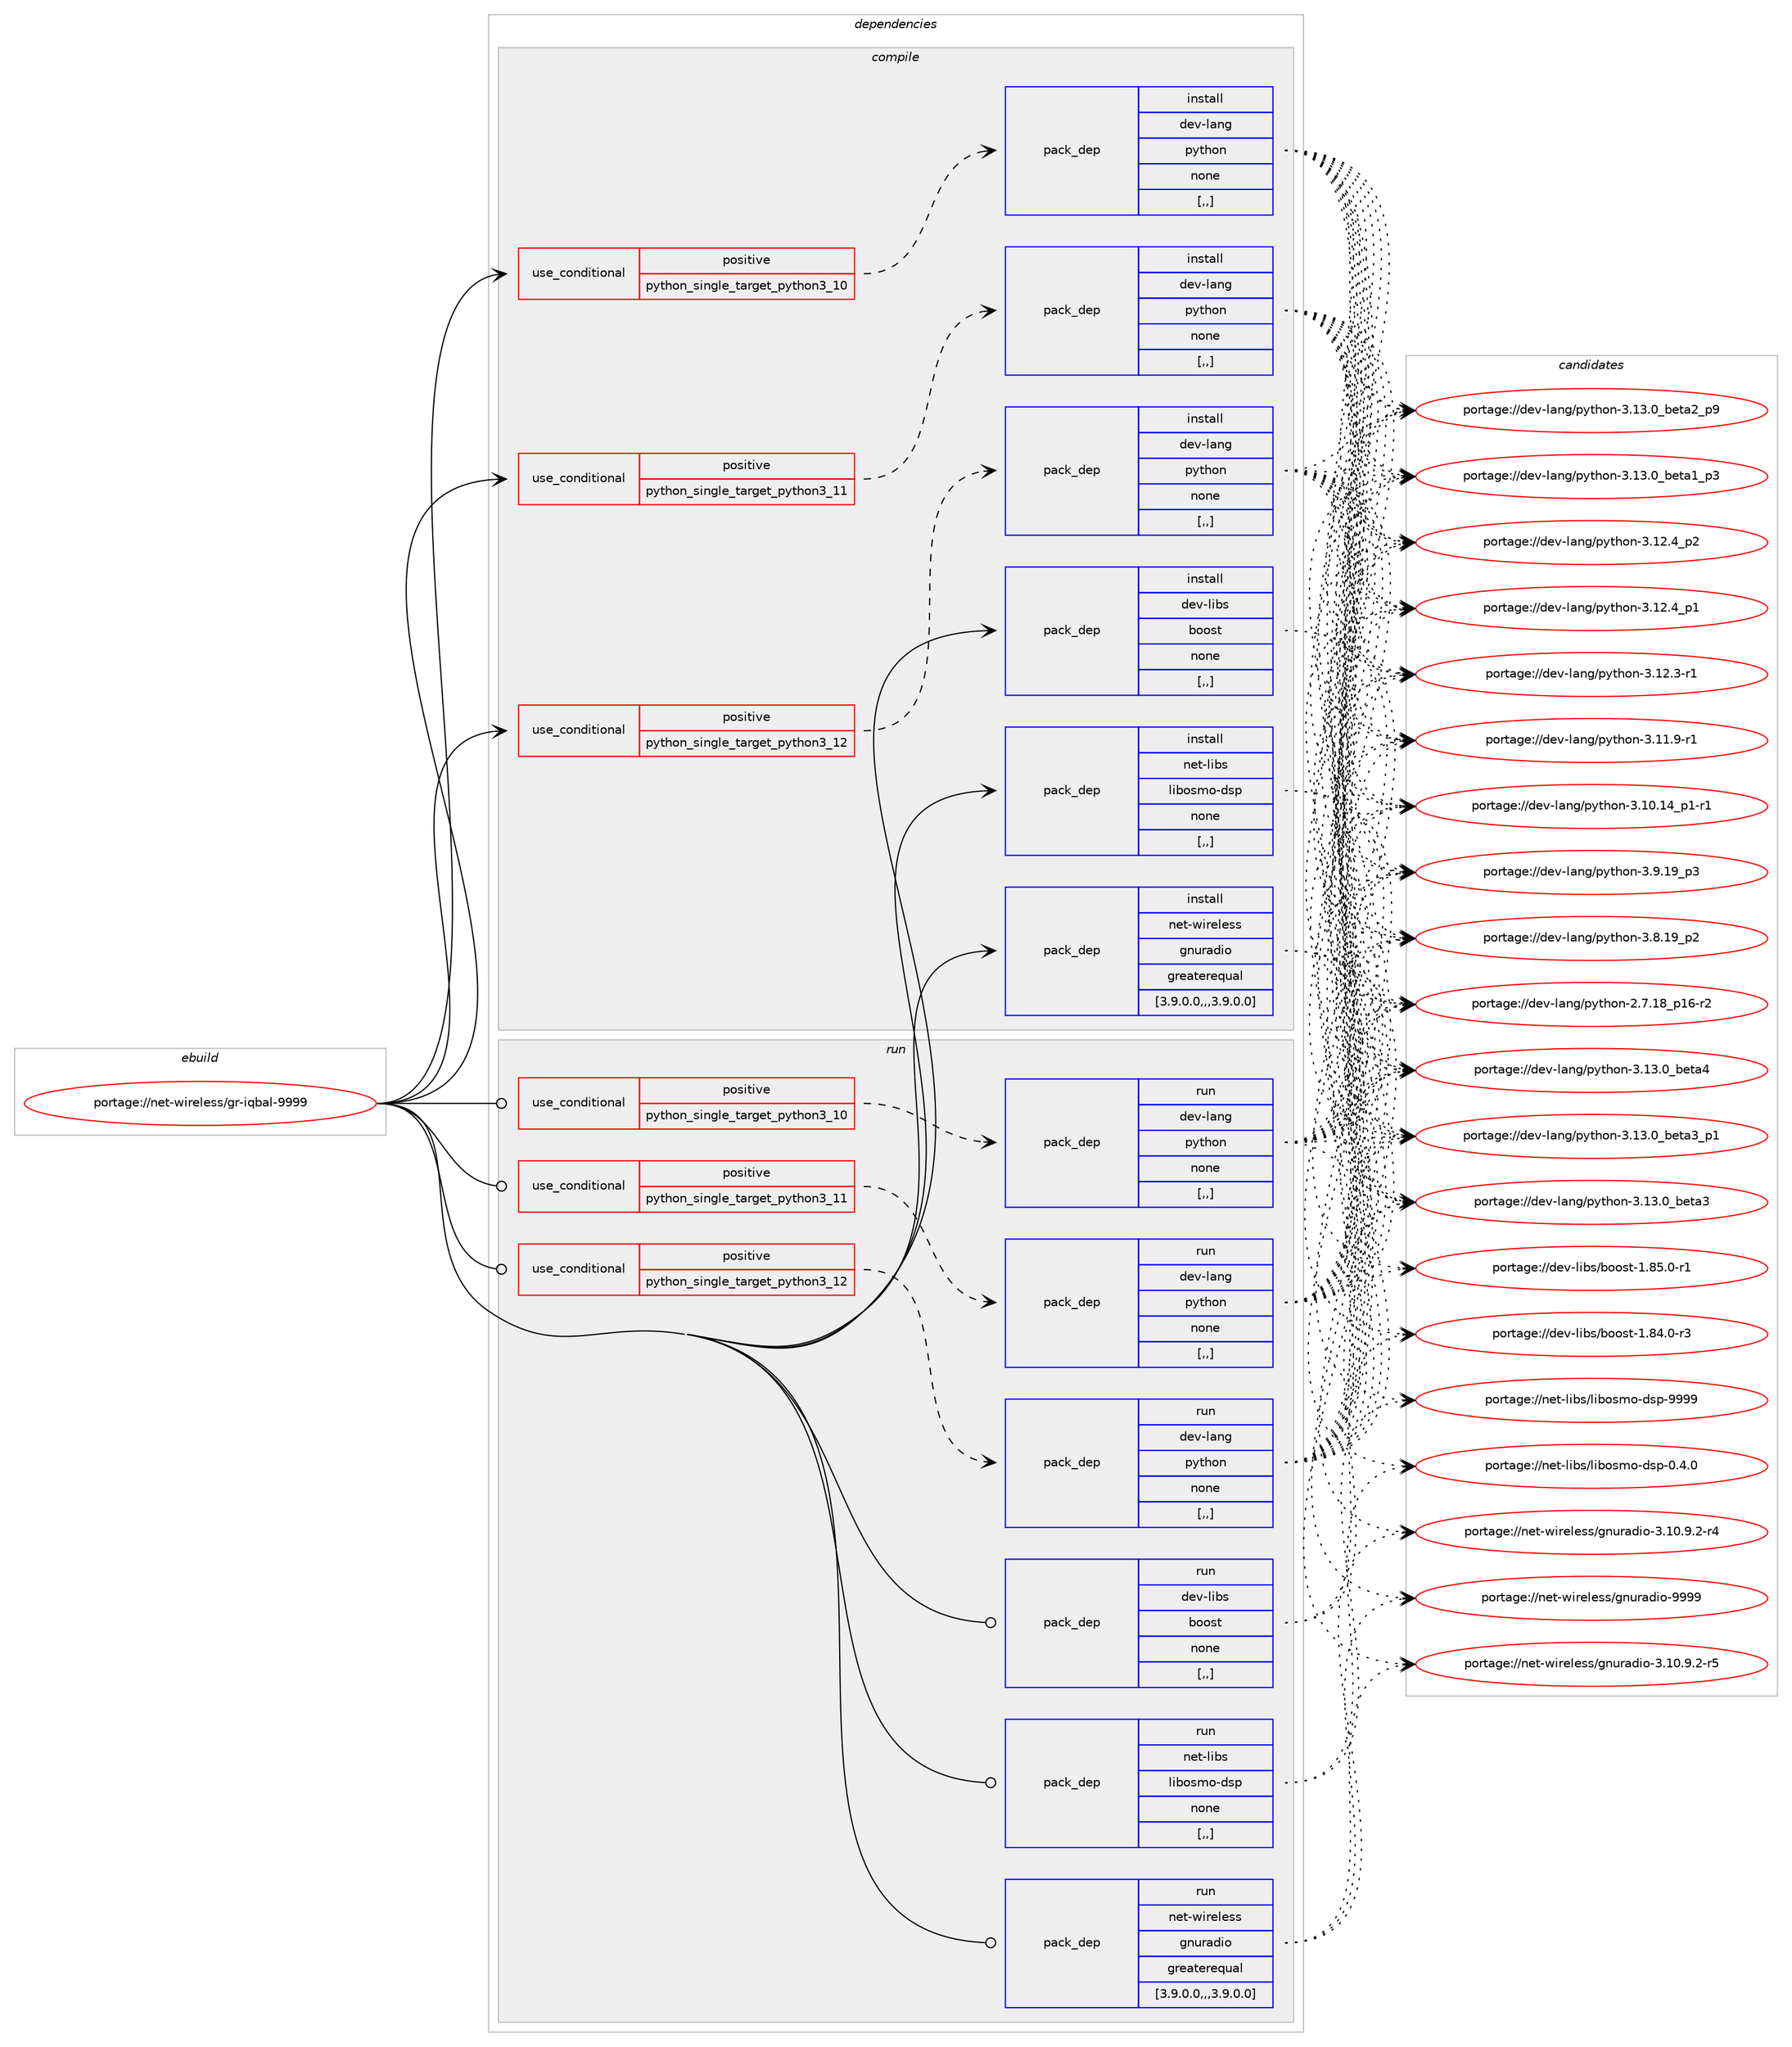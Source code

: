 digraph prolog {

# *************
# Graph options
# *************

newrank=true;
concentrate=true;
compound=true;
graph [rankdir=LR,fontname=Helvetica,fontsize=10,ranksep=1.5];#, ranksep=2.5, nodesep=0.2];
edge  [arrowhead=vee];
node  [fontname=Helvetica,fontsize=10];

# **********
# The ebuild
# **********

subgraph cluster_leftcol {
color=gray;
label=<<i>ebuild</i>>;
id [label="portage://net-wireless/gr-iqbal-9999", color=red, width=4, href="../net-wireless/gr-iqbal-9999.svg"];
}

# ****************
# The dependencies
# ****************

subgraph cluster_midcol {
color=gray;
label=<<i>dependencies</i>>;
subgraph cluster_compile {
fillcolor="#eeeeee";
style=filled;
label=<<i>compile</i>>;
subgraph cond102982 {
dependency388869 [label=<<TABLE BORDER="0" CELLBORDER="1" CELLSPACING="0" CELLPADDING="4"><TR><TD ROWSPAN="3" CELLPADDING="10">use_conditional</TD></TR><TR><TD>positive</TD></TR><TR><TD>python_single_target_python3_10</TD></TR></TABLE>>, shape=none, color=red];
subgraph pack283096 {
dependency388870 [label=<<TABLE BORDER="0" CELLBORDER="1" CELLSPACING="0" CELLPADDING="4" WIDTH="220"><TR><TD ROWSPAN="6" CELLPADDING="30">pack_dep</TD></TR><TR><TD WIDTH="110">install</TD></TR><TR><TD>dev-lang</TD></TR><TR><TD>python</TD></TR><TR><TD>none</TD></TR><TR><TD>[,,]</TD></TR></TABLE>>, shape=none, color=blue];
}
dependency388869:e -> dependency388870:w [weight=20,style="dashed",arrowhead="vee"];
}
id:e -> dependency388869:w [weight=20,style="solid",arrowhead="vee"];
subgraph cond102983 {
dependency388871 [label=<<TABLE BORDER="0" CELLBORDER="1" CELLSPACING="0" CELLPADDING="4"><TR><TD ROWSPAN="3" CELLPADDING="10">use_conditional</TD></TR><TR><TD>positive</TD></TR><TR><TD>python_single_target_python3_11</TD></TR></TABLE>>, shape=none, color=red];
subgraph pack283097 {
dependency388872 [label=<<TABLE BORDER="0" CELLBORDER="1" CELLSPACING="0" CELLPADDING="4" WIDTH="220"><TR><TD ROWSPAN="6" CELLPADDING="30">pack_dep</TD></TR><TR><TD WIDTH="110">install</TD></TR><TR><TD>dev-lang</TD></TR><TR><TD>python</TD></TR><TR><TD>none</TD></TR><TR><TD>[,,]</TD></TR></TABLE>>, shape=none, color=blue];
}
dependency388871:e -> dependency388872:w [weight=20,style="dashed",arrowhead="vee"];
}
id:e -> dependency388871:w [weight=20,style="solid",arrowhead="vee"];
subgraph cond102984 {
dependency388873 [label=<<TABLE BORDER="0" CELLBORDER="1" CELLSPACING="0" CELLPADDING="4"><TR><TD ROWSPAN="3" CELLPADDING="10">use_conditional</TD></TR><TR><TD>positive</TD></TR><TR><TD>python_single_target_python3_12</TD></TR></TABLE>>, shape=none, color=red];
subgraph pack283098 {
dependency388874 [label=<<TABLE BORDER="0" CELLBORDER="1" CELLSPACING="0" CELLPADDING="4" WIDTH="220"><TR><TD ROWSPAN="6" CELLPADDING="30">pack_dep</TD></TR><TR><TD WIDTH="110">install</TD></TR><TR><TD>dev-lang</TD></TR><TR><TD>python</TD></TR><TR><TD>none</TD></TR><TR><TD>[,,]</TD></TR></TABLE>>, shape=none, color=blue];
}
dependency388873:e -> dependency388874:w [weight=20,style="dashed",arrowhead="vee"];
}
id:e -> dependency388873:w [weight=20,style="solid",arrowhead="vee"];
subgraph pack283099 {
dependency388875 [label=<<TABLE BORDER="0" CELLBORDER="1" CELLSPACING="0" CELLPADDING="4" WIDTH="220"><TR><TD ROWSPAN="6" CELLPADDING="30">pack_dep</TD></TR><TR><TD WIDTH="110">install</TD></TR><TR><TD>dev-libs</TD></TR><TR><TD>boost</TD></TR><TR><TD>none</TD></TR><TR><TD>[,,]</TD></TR></TABLE>>, shape=none, color=blue];
}
id:e -> dependency388875:w [weight=20,style="solid",arrowhead="vee"];
subgraph pack283100 {
dependency388876 [label=<<TABLE BORDER="0" CELLBORDER="1" CELLSPACING="0" CELLPADDING="4" WIDTH="220"><TR><TD ROWSPAN="6" CELLPADDING="30">pack_dep</TD></TR><TR><TD WIDTH="110">install</TD></TR><TR><TD>net-libs</TD></TR><TR><TD>libosmo-dsp</TD></TR><TR><TD>none</TD></TR><TR><TD>[,,]</TD></TR></TABLE>>, shape=none, color=blue];
}
id:e -> dependency388876:w [weight=20,style="solid",arrowhead="vee"];
subgraph pack283101 {
dependency388877 [label=<<TABLE BORDER="0" CELLBORDER="1" CELLSPACING="0" CELLPADDING="4" WIDTH="220"><TR><TD ROWSPAN="6" CELLPADDING="30">pack_dep</TD></TR><TR><TD WIDTH="110">install</TD></TR><TR><TD>net-wireless</TD></TR><TR><TD>gnuradio</TD></TR><TR><TD>greaterequal</TD></TR><TR><TD>[3.9.0.0,,,3.9.0.0]</TD></TR></TABLE>>, shape=none, color=blue];
}
id:e -> dependency388877:w [weight=20,style="solid",arrowhead="vee"];
}
subgraph cluster_compileandrun {
fillcolor="#eeeeee";
style=filled;
label=<<i>compile and run</i>>;
}
subgraph cluster_run {
fillcolor="#eeeeee";
style=filled;
label=<<i>run</i>>;
subgraph cond102985 {
dependency388878 [label=<<TABLE BORDER="0" CELLBORDER="1" CELLSPACING="0" CELLPADDING="4"><TR><TD ROWSPAN="3" CELLPADDING="10">use_conditional</TD></TR><TR><TD>positive</TD></TR><TR><TD>python_single_target_python3_10</TD></TR></TABLE>>, shape=none, color=red];
subgraph pack283102 {
dependency388879 [label=<<TABLE BORDER="0" CELLBORDER="1" CELLSPACING="0" CELLPADDING="4" WIDTH="220"><TR><TD ROWSPAN="6" CELLPADDING="30">pack_dep</TD></TR><TR><TD WIDTH="110">run</TD></TR><TR><TD>dev-lang</TD></TR><TR><TD>python</TD></TR><TR><TD>none</TD></TR><TR><TD>[,,]</TD></TR></TABLE>>, shape=none, color=blue];
}
dependency388878:e -> dependency388879:w [weight=20,style="dashed",arrowhead="vee"];
}
id:e -> dependency388878:w [weight=20,style="solid",arrowhead="odot"];
subgraph cond102986 {
dependency388880 [label=<<TABLE BORDER="0" CELLBORDER="1" CELLSPACING="0" CELLPADDING="4"><TR><TD ROWSPAN="3" CELLPADDING="10">use_conditional</TD></TR><TR><TD>positive</TD></TR><TR><TD>python_single_target_python3_11</TD></TR></TABLE>>, shape=none, color=red];
subgraph pack283103 {
dependency388881 [label=<<TABLE BORDER="0" CELLBORDER="1" CELLSPACING="0" CELLPADDING="4" WIDTH="220"><TR><TD ROWSPAN="6" CELLPADDING="30">pack_dep</TD></TR><TR><TD WIDTH="110">run</TD></TR><TR><TD>dev-lang</TD></TR><TR><TD>python</TD></TR><TR><TD>none</TD></TR><TR><TD>[,,]</TD></TR></TABLE>>, shape=none, color=blue];
}
dependency388880:e -> dependency388881:w [weight=20,style="dashed",arrowhead="vee"];
}
id:e -> dependency388880:w [weight=20,style="solid",arrowhead="odot"];
subgraph cond102987 {
dependency388882 [label=<<TABLE BORDER="0" CELLBORDER="1" CELLSPACING="0" CELLPADDING="4"><TR><TD ROWSPAN="3" CELLPADDING="10">use_conditional</TD></TR><TR><TD>positive</TD></TR><TR><TD>python_single_target_python3_12</TD></TR></TABLE>>, shape=none, color=red];
subgraph pack283104 {
dependency388883 [label=<<TABLE BORDER="0" CELLBORDER="1" CELLSPACING="0" CELLPADDING="4" WIDTH="220"><TR><TD ROWSPAN="6" CELLPADDING="30">pack_dep</TD></TR><TR><TD WIDTH="110">run</TD></TR><TR><TD>dev-lang</TD></TR><TR><TD>python</TD></TR><TR><TD>none</TD></TR><TR><TD>[,,]</TD></TR></TABLE>>, shape=none, color=blue];
}
dependency388882:e -> dependency388883:w [weight=20,style="dashed",arrowhead="vee"];
}
id:e -> dependency388882:w [weight=20,style="solid",arrowhead="odot"];
subgraph pack283105 {
dependency388884 [label=<<TABLE BORDER="0" CELLBORDER="1" CELLSPACING="0" CELLPADDING="4" WIDTH="220"><TR><TD ROWSPAN="6" CELLPADDING="30">pack_dep</TD></TR><TR><TD WIDTH="110">run</TD></TR><TR><TD>dev-libs</TD></TR><TR><TD>boost</TD></TR><TR><TD>none</TD></TR><TR><TD>[,,]</TD></TR></TABLE>>, shape=none, color=blue];
}
id:e -> dependency388884:w [weight=20,style="solid",arrowhead="odot"];
subgraph pack283106 {
dependency388885 [label=<<TABLE BORDER="0" CELLBORDER="1" CELLSPACING="0" CELLPADDING="4" WIDTH="220"><TR><TD ROWSPAN="6" CELLPADDING="30">pack_dep</TD></TR><TR><TD WIDTH="110">run</TD></TR><TR><TD>net-libs</TD></TR><TR><TD>libosmo-dsp</TD></TR><TR><TD>none</TD></TR><TR><TD>[,,]</TD></TR></TABLE>>, shape=none, color=blue];
}
id:e -> dependency388885:w [weight=20,style="solid",arrowhead="odot"];
subgraph pack283107 {
dependency388886 [label=<<TABLE BORDER="0" CELLBORDER="1" CELLSPACING="0" CELLPADDING="4" WIDTH="220"><TR><TD ROWSPAN="6" CELLPADDING="30">pack_dep</TD></TR><TR><TD WIDTH="110">run</TD></TR><TR><TD>net-wireless</TD></TR><TR><TD>gnuradio</TD></TR><TR><TD>greaterequal</TD></TR><TR><TD>[3.9.0.0,,,3.9.0.0]</TD></TR></TABLE>>, shape=none, color=blue];
}
id:e -> dependency388886:w [weight=20,style="solid",arrowhead="odot"];
}
}

# **************
# The candidates
# **************

subgraph cluster_choices {
rank=same;
color=gray;
label=<<i>candidates</i>>;

subgraph choice283096 {
color=black;
nodesep=1;
choice1001011184510897110103471121211161041111104551464951464895981011169752 [label="portage://dev-lang/python-3.13.0_beta4", color=red, width=4,href="../dev-lang/python-3.13.0_beta4.svg"];
choice10010111845108971101034711212111610411111045514649514648959810111697519511249 [label="portage://dev-lang/python-3.13.0_beta3_p1", color=red, width=4,href="../dev-lang/python-3.13.0_beta3_p1.svg"];
choice1001011184510897110103471121211161041111104551464951464895981011169751 [label="portage://dev-lang/python-3.13.0_beta3", color=red, width=4,href="../dev-lang/python-3.13.0_beta3.svg"];
choice10010111845108971101034711212111610411111045514649514648959810111697509511257 [label="portage://dev-lang/python-3.13.0_beta2_p9", color=red, width=4,href="../dev-lang/python-3.13.0_beta2_p9.svg"];
choice10010111845108971101034711212111610411111045514649514648959810111697499511251 [label="portage://dev-lang/python-3.13.0_beta1_p3", color=red, width=4,href="../dev-lang/python-3.13.0_beta1_p3.svg"];
choice100101118451089711010347112121116104111110455146495046529511250 [label="portage://dev-lang/python-3.12.4_p2", color=red, width=4,href="../dev-lang/python-3.12.4_p2.svg"];
choice100101118451089711010347112121116104111110455146495046529511249 [label="portage://dev-lang/python-3.12.4_p1", color=red, width=4,href="../dev-lang/python-3.12.4_p1.svg"];
choice100101118451089711010347112121116104111110455146495046514511449 [label="portage://dev-lang/python-3.12.3-r1", color=red, width=4,href="../dev-lang/python-3.12.3-r1.svg"];
choice100101118451089711010347112121116104111110455146494946574511449 [label="portage://dev-lang/python-3.11.9-r1", color=red, width=4,href="../dev-lang/python-3.11.9-r1.svg"];
choice100101118451089711010347112121116104111110455146494846495295112494511449 [label="portage://dev-lang/python-3.10.14_p1-r1", color=red, width=4,href="../dev-lang/python-3.10.14_p1-r1.svg"];
choice100101118451089711010347112121116104111110455146574649579511251 [label="portage://dev-lang/python-3.9.19_p3", color=red, width=4,href="../dev-lang/python-3.9.19_p3.svg"];
choice100101118451089711010347112121116104111110455146564649579511250 [label="portage://dev-lang/python-3.8.19_p2", color=red, width=4,href="../dev-lang/python-3.8.19_p2.svg"];
choice100101118451089711010347112121116104111110455046554649569511249544511450 [label="portage://dev-lang/python-2.7.18_p16-r2", color=red, width=4,href="../dev-lang/python-2.7.18_p16-r2.svg"];
dependency388870:e -> choice1001011184510897110103471121211161041111104551464951464895981011169752:w [style=dotted,weight="100"];
dependency388870:e -> choice10010111845108971101034711212111610411111045514649514648959810111697519511249:w [style=dotted,weight="100"];
dependency388870:e -> choice1001011184510897110103471121211161041111104551464951464895981011169751:w [style=dotted,weight="100"];
dependency388870:e -> choice10010111845108971101034711212111610411111045514649514648959810111697509511257:w [style=dotted,weight="100"];
dependency388870:e -> choice10010111845108971101034711212111610411111045514649514648959810111697499511251:w [style=dotted,weight="100"];
dependency388870:e -> choice100101118451089711010347112121116104111110455146495046529511250:w [style=dotted,weight="100"];
dependency388870:e -> choice100101118451089711010347112121116104111110455146495046529511249:w [style=dotted,weight="100"];
dependency388870:e -> choice100101118451089711010347112121116104111110455146495046514511449:w [style=dotted,weight="100"];
dependency388870:e -> choice100101118451089711010347112121116104111110455146494946574511449:w [style=dotted,weight="100"];
dependency388870:e -> choice100101118451089711010347112121116104111110455146494846495295112494511449:w [style=dotted,weight="100"];
dependency388870:e -> choice100101118451089711010347112121116104111110455146574649579511251:w [style=dotted,weight="100"];
dependency388870:e -> choice100101118451089711010347112121116104111110455146564649579511250:w [style=dotted,weight="100"];
dependency388870:e -> choice100101118451089711010347112121116104111110455046554649569511249544511450:w [style=dotted,weight="100"];
}
subgraph choice283097 {
color=black;
nodesep=1;
choice1001011184510897110103471121211161041111104551464951464895981011169752 [label="portage://dev-lang/python-3.13.0_beta4", color=red, width=4,href="../dev-lang/python-3.13.0_beta4.svg"];
choice10010111845108971101034711212111610411111045514649514648959810111697519511249 [label="portage://dev-lang/python-3.13.0_beta3_p1", color=red, width=4,href="../dev-lang/python-3.13.0_beta3_p1.svg"];
choice1001011184510897110103471121211161041111104551464951464895981011169751 [label="portage://dev-lang/python-3.13.0_beta3", color=red, width=4,href="../dev-lang/python-3.13.0_beta3.svg"];
choice10010111845108971101034711212111610411111045514649514648959810111697509511257 [label="portage://dev-lang/python-3.13.0_beta2_p9", color=red, width=4,href="../dev-lang/python-3.13.0_beta2_p9.svg"];
choice10010111845108971101034711212111610411111045514649514648959810111697499511251 [label="portage://dev-lang/python-3.13.0_beta1_p3", color=red, width=4,href="../dev-lang/python-3.13.0_beta1_p3.svg"];
choice100101118451089711010347112121116104111110455146495046529511250 [label="portage://dev-lang/python-3.12.4_p2", color=red, width=4,href="../dev-lang/python-3.12.4_p2.svg"];
choice100101118451089711010347112121116104111110455146495046529511249 [label="portage://dev-lang/python-3.12.4_p1", color=red, width=4,href="../dev-lang/python-3.12.4_p1.svg"];
choice100101118451089711010347112121116104111110455146495046514511449 [label="portage://dev-lang/python-3.12.3-r1", color=red, width=4,href="../dev-lang/python-3.12.3-r1.svg"];
choice100101118451089711010347112121116104111110455146494946574511449 [label="portage://dev-lang/python-3.11.9-r1", color=red, width=4,href="../dev-lang/python-3.11.9-r1.svg"];
choice100101118451089711010347112121116104111110455146494846495295112494511449 [label="portage://dev-lang/python-3.10.14_p1-r1", color=red, width=4,href="../dev-lang/python-3.10.14_p1-r1.svg"];
choice100101118451089711010347112121116104111110455146574649579511251 [label="portage://dev-lang/python-3.9.19_p3", color=red, width=4,href="../dev-lang/python-3.9.19_p3.svg"];
choice100101118451089711010347112121116104111110455146564649579511250 [label="portage://dev-lang/python-3.8.19_p2", color=red, width=4,href="../dev-lang/python-3.8.19_p2.svg"];
choice100101118451089711010347112121116104111110455046554649569511249544511450 [label="portage://dev-lang/python-2.7.18_p16-r2", color=red, width=4,href="../dev-lang/python-2.7.18_p16-r2.svg"];
dependency388872:e -> choice1001011184510897110103471121211161041111104551464951464895981011169752:w [style=dotted,weight="100"];
dependency388872:e -> choice10010111845108971101034711212111610411111045514649514648959810111697519511249:w [style=dotted,weight="100"];
dependency388872:e -> choice1001011184510897110103471121211161041111104551464951464895981011169751:w [style=dotted,weight="100"];
dependency388872:e -> choice10010111845108971101034711212111610411111045514649514648959810111697509511257:w [style=dotted,weight="100"];
dependency388872:e -> choice10010111845108971101034711212111610411111045514649514648959810111697499511251:w [style=dotted,weight="100"];
dependency388872:e -> choice100101118451089711010347112121116104111110455146495046529511250:w [style=dotted,weight="100"];
dependency388872:e -> choice100101118451089711010347112121116104111110455146495046529511249:w [style=dotted,weight="100"];
dependency388872:e -> choice100101118451089711010347112121116104111110455146495046514511449:w [style=dotted,weight="100"];
dependency388872:e -> choice100101118451089711010347112121116104111110455146494946574511449:w [style=dotted,weight="100"];
dependency388872:e -> choice100101118451089711010347112121116104111110455146494846495295112494511449:w [style=dotted,weight="100"];
dependency388872:e -> choice100101118451089711010347112121116104111110455146574649579511251:w [style=dotted,weight="100"];
dependency388872:e -> choice100101118451089711010347112121116104111110455146564649579511250:w [style=dotted,weight="100"];
dependency388872:e -> choice100101118451089711010347112121116104111110455046554649569511249544511450:w [style=dotted,weight="100"];
}
subgraph choice283098 {
color=black;
nodesep=1;
choice1001011184510897110103471121211161041111104551464951464895981011169752 [label="portage://dev-lang/python-3.13.0_beta4", color=red, width=4,href="../dev-lang/python-3.13.0_beta4.svg"];
choice10010111845108971101034711212111610411111045514649514648959810111697519511249 [label="portage://dev-lang/python-3.13.0_beta3_p1", color=red, width=4,href="../dev-lang/python-3.13.0_beta3_p1.svg"];
choice1001011184510897110103471121211161041111104551464951464895981011169751 [label="portage://dev-lang/python-3.13.0_beta3", color=red, width=4,href="../dev-lang/python-3.13.0_beta3.svg"];
choice10010111845108971101034711212111610411111045514649514648959810111697509511257 [label="portage://dev-lang/python-3.13.0_beta2_p9", color=red, width=4,href="../dev-lang/python-3.13.0_beta2_p9.svg"];
choice10010111845108971101034711212111610411111045514649514648959810111697499511251 [label="portage://dev-lang/python-3.13.0_beta1_p3", color=red, width=4,href="../dev-lang/python-3.13.0_beta1_p3.svg"];
choice100101118451089711010347112121116104111110455146495046529511250 [label="portage://dev-lang/python-3.12.4_p2", color=red, width=4,href="../dev-lang/python-3.12.4_p2.svg"];
choice100101118451089711010347112121116104111110455146495046529511249 [label="portage://dev-lang/python-3.12.4_p1", color=red, width=4,href="../dev-lang/python-3.12.4_p1.svg"];
choice100101118451089711010347112121116104111110455146495046514511449 [label="portage://dev-lang/python-3.12.3-r1", color=red, width=4,href="../dev-lang/python-3.12.3-r1.svg"];
choice100101118451089711010347112121116104111110455146494946574511449 [label="portage://dev-lang/python-3.11.9-r1", color=red, width=4,href="../dev-lang/python-3.11.9-r1.svg"];
choice100101118451089711010347112121116104111110455146494846495295112494511449 [label="portage://dev-lang/python-3.10.14_p1-r1", color=red, width=4,href="../dev-lang/python-3.10.14_p1-r1.svg"];
choice100101118451089711010347112121116104111110455146574649579511251 [label="portage://dev-lang/python-3.9.19_p3", color=red, width=4,href="../dev-lang/python-3.9.19_p3.svg"];
choice100101118451089711010347112121116104111110455146564649579511250 [label="portage://dev-lang/python-3.8.19_p2", color=red, width=4,href="../dev-lang/python-3.8.19_p2.svg"];
choice100101118451089711010347112121116104111110455046554649569511249544511450 [label="portage://dev-lang/python-2.7.18_p16-r2", color=red, width=4,href="../dev-lang/python-2.7.18_p16-r2.svg"];
dependency388874:e -> choice1001011184510897110103471121211161041111104551464951464895981011169752:w [style=dotted,weight="100"];
dependency388874:e -> choice10010111845108971101034711212111610411111045514649514648959810111697519511249:w [style=dotted,weight="100"];
dependency388874:e -> choice1001011184510897110103471121211161041111104551464951464895981011169751:w [style=dotted,weight="100"];
dependency388874:e -> choice10010111845108971101034711212111610411111045514649514648959810111697509511257:w [style=dotted,weight="100"];
dependency388874:e -> choice10010111845108971101034711212111610411111045514649514648959810111697499511251:w [style=dotted,weight="100"];
dependency388874:e -> choice100101118451089711010347112121116104111110455146495046529511250:w [style=dotted,weight="100"];
dependency388874:e -> choice100101118451089711010347112121116104111110455146495046529511249:w [style=dotted,weight="100"];
dependency388874:e -> choice100101118451089711010347112121116104111110455146495046514511449:w [style=dotted,weight="100"];
dependency388874:e -> choice100101118451089711010347112121116104111110455146494946574511449:w [style=dotted,weight="100"];
dependency388874:e -> choice100101118451089711010347112121116104111110455146494846495295112494511449:w [style=dotted,weight="100"];
dependency388874:e -> choice100101118451089711010347112121116104111110455146574649579511251:w [style=dotted,weight="100"];
dependency388874:e -> choice100101118451089711010347112121116104111110455146564649579511250:w [style=dotted,weight="100"];
dependency388874:e -> choice100101118451089711010347112121116104111110455046554649569511249544511450:w [style=dotted,weight="100"];
}
subgraph choice283099 {
color=black;
nodesep=1;
choice10010111845108105981154798111111115116454946565346484511449 [label="portage://dev-libs/boost-1.85.0-r1", color=red, width=4,href="../dev-libs/boost-1.85.0-r1.svg"];
choice10010111845108105981154798111111115116454946565246484511451 [label="portage://dev-libs/boost-1.84.0-r3", color=red, width=4,href="../dev-libs/boost-1.84.0-r3.svg"];
dependency388875:e -> choice10010111845108105981154798111111115116454946565346484511449:w [style=dotted,weight="100"];
dependency388875:e -> choice10010111845108105981154798111111115116454946565246484511451:w [style=dotted,weight="100"];
}
subgraph choice283100 {
color=black;
nodesep=1;
choice11010111645108105981154710810598111115109111451001151124557575757 [label="portage://net-libs/libosmo-dsp-9999", color=red, width=4,href="../net-libs/libosmo-dsp-9999.svg"];
choice1101011164510810598115471081059811111510911145100115112454846524648 [label="portage://net-libs/libosmo-dsp-0.4.0", color=red, width=4,href="../net-libs/libosmo-dsp-0.4.0.svg"];
dependency388876:e -> choice11010111645108105981154710810598111115109111451001151124557575757:w [style=dotted,weight="100"];
dependency388876:e -> choice1101011164510810598115471081059811111510911145100115112454846524648:w [style=dotted,weight="100"];
}
subgraph choice283101 {
color=black;
nodesep=1;
choice1101011164511910511410110810111511547103110117114971001051114557575757 [label="portage://net-wireless/gnuradio-9999", color=red, width=4,href="../net-wireless/gnuradio-9999.svg"];
choice1101011164511910511410110810111511547103110117114971001051114551464948465746504511453 [label="portage://net-wireless/gnuradio-3.10.9.2-r5", color=red, width=4,href="../net-wireless/gnuradio-3.10.9.2-r5.svg"];
choice1101011164511910511410110810111511547103110117114971001051114551464948465746504511452 [label="portage://net-wireless/gnuradio-3.10.9.2-r4", color=red, width=4,href="../net-wireless/gnuradio-3.10.9.2-r4.svg"];
dependency388877:e -> choice1101011164511910511410110810111511547103110117114971001051114557575757:w [style=dotted,weight="100"];
dependency388877:e -> choice1101011164511910511410110810111511547103110117114971001051114551464948465746504511453:w [style=dotted,weight="100"];
dependency388877:e -> choice1101011164511910511410110810111511547103110117114971001051114551464948465746504511452:w [style=dotted,weight="100"];
}
subgraph choice283102 {
color=black;
nodesep=1;
choice1001011184510897110103471121211161041111104551464951464895981011169752 [label="portage://dev-lang/python-3.13.0_beta4", color=red, width=4,href="../dev-lang/python-3.13.0_beta4.svg"];
choice10010111845108971101034711212111610411111045514649514648959810111697519511249 [label="portage://dev-lang/python-3.13.0_beta3_p1", color=red, width=4,href="../dev-lang/python-3.13.0_beta3_p1.svg"];
choice1001011184510897110103471121211161041111104551464951464895981011169751 [label="portage://dev-lang/python-3.13.0_beta3", color=red, width=4,href="../dev-lang/python-3.13.0_beta3.svg"];
choice10010111845108971101034711212111610411111045514649514648959810111697509511257 [label="portage://dev-lang/python-3.13.0_beta2_p9", color=red, width=4,href="../dev-lang/python-3.13.0_beta2_p9.svg"];
choice10010111845108971101034711212111610411111045514649514648959810111697499511251 [label="portage://dev-lang/python-3.13.0_beta1_p3", color=red, width=4,href="../dev-lang/python-3.13.0_beta1_p3.svg"];
choice100101118451089711010347112121116104111110455146495046529511250 [label="portage://dev-lang/python-3.12.4_p2", color=red, width=4,href="../dev-lang/python-3.12.4_p2.svg"];
choice100101118451089711010347112121116104111110455146495046529511249 [label="portage://dev-lang/python-3.12.4_p1", color=red, width=4,href="../dev-lang/python-3.12.4_p1.svg"];
choice100101118451089711010347112121116104111110455146495046514511449 [label="portage://dev-lang/python-3.12.3-r1", color=red, width=4,href="../dev-lang/python-3.12.3-r1.svg"];
choice100101118451089711010347112121116104111110455146494946574511449 [label="portage://dev-lang/python-3.11.9-r1", color=red, width=4,href="../dev-lang/python-3.11.9-r1.svg"];
choice100101118451089711010347112121116104111110455146494846495295112494511449 [label="portage://dev-lang/python-3.10.14_p1-r1", color=red, width=4,href="../dev-lang/python-3.10.14_p1-r1.svg"];
choice100101118451089711010347112121116104111110455146574649579511251 [label="portage://dev-lang/python-3.9.19_p3", color=red, width=4,href="../dev-lang/python-3.9.19_p3.svg"];
choice100101118451089711010347112121116104111110455146564649579511250 [label="portage://dev-lang/python-3.8.19_p2", color=red, width=4,href="../dev-lang/python-3.8.19_p2.svg"];
choice100101118451089711010347112121116104111110455046554649569511249544511450 [label="portage://dev-lang/python-2.7.18_p16-r2", color=red, width=4,href="../dev-lang/python-2.7.18_p16-r2.svg"];
dependency388879:e -> choice1001011184510897110103471121211161041111104551464951464895981011169752:w [style=dotted,weight="100"];
dependency388879:e -> choice10010111845108971101034711212111610411111045514649514648959810111697519511249:w [style=dotted,weight="100"];
dependency388879:e -> choice1001011184510897110103471121211161041111104551464951464895981011169751:w [style=dotted,weight="100"];
dependency388879:e -> choice10010111845108971101034711212111610411111045514649514648959810111697509511257:w [style=dotted,weight="100"];
dependency388879:e -> choice10010111845108971101034711212111610411111045514649514648959810111697499511251:w [style=dotted,weight="100"];
dependency388879:e -> choice100101118451089711010347112121116104111110455146495046529511250:w [style=dotted,weight="100"];
dependency388879:e -> choice100101118451089711010347112121116104111110455146495046529511249:w [style=dotted,weight="100"];
dependency388879:e -> choice100101118451089711010347112121116104111110455146495046514511449:w [style=dotted,weight="100"];
dependency388879:e -> choice100101118451089711010347112121116104111110455146494946574511449:w [style=dotted,weight="100"];
dependency388879:e -> choice100101118451089711010347112121116104111110455146494846495295112494511449:w [style=dotted,weight="100"];
dependency388879:e -> choice100101118451089711010347112121116104111110455146574649579511251:w [style=dotted,weight="100"];
dependency388879:e -> choice100101118451089711010347112121116104111110455146564649579511250:w [style=dotted,weight="100"];
dependency388879:e -> choice100101118451089711010347112121116104111110455046554649569511249544511450:w [style=dotted,weight="100"];
}
subgraph choice283103 {
color=black;
nodesep=1;
choice1001011184510897110103471121211161041111104551464951464895981011169752 [label="portage://dev-lang/python-3.13.0_beta4", color=red, width=4,href="../dev-lang/python-3.13.0_beta4.svg"];
choice10010111845108971101034711212111610411111045514649514648959810111697519511249 [label="portage://dev-lang/python-3.13.0_beta3_p1", color=red, width=4,href="../dev-lang/python-3.13.0_beta3_p1.svg"];
choice1001011184510897110103471121211161041111104551464951464895981011169751 [label="portage://dev-lang/python-3.13.0_beta3", color=red, width=4,href="../dev-lang/python-3.13.0_beta3.svg"];
choice10010111845108971101034711212111610411111045514649514648959810111697509511257 [label="portage://dev-lang/python-3.13.0_beta2_p9", color=red, width=4,href="../dev-lang/python-3.13.0_beta2_p9.svg"];
choice10010111845108971101034711212111610411111045514649514648959810111697499511251 [label="portage://dev-lang/python-3.13.0_beta1_p3", color=red, width=4,href="../dev-lang/python-3.13.0_beta1_p3.svg"];
choice100101118451089711010347112121116104111110455146495046529511250 [label="portage://dev-lang/python-3.12.4_p2", color=red, width=4,href="../dev-lang/python-3.12.4_p2.svg"];
choice100101118451089711010347112121116104111110455146495046529511249 [label="portage://dev-lang/python-3.12.4_p1", color=red, width=4,href="../dev-lang/python-3.12.4_p1.svg"];
choice100101118451089711010347112121116104111110455146495046514511449 [label="portage://dev-lang/python-3.12.3-r1", color=red, width=4,href="../dev-lang/python-3.12.3-r1.svg"];
choice100101118451089711010347112121116104111110455146494946574511449 [label="portage://dev-lang/python-3.11.9-r1", color=red, width=4,href="../dev-lang/python-3.11.9-r1.svg"];
choice100101118451089711010347112121116104111110455146494846495295112494511449 [label="portage://dev-lang/python-3.10.14_p1-r1", color=red, width=4,href="../dev-lang/python-3.10.14_p1-r1.svg"];
choice100101118451089711010347112121116104111110455146574649579511251 [label="portage://dev-lang/python-3.9.19_p3", color=red, width=4,href="../dev-lang/python-3.9.19_p3.svg"];
choice100101118451089711010347112121116104111110455146564649579511250 [label="portage://dev-lang/python-3.8.19_p2", color=red, width=4,href="../dev-lang/python-3.8.19_p2.svg"];
choice100101118451089711010347112121116104111110455046554649569511249544511450 [label="portage://dev-lang/python-2.7.18_p16-r2", color=red, width=4,href="../dev-lang/python-2.7.18_p16-r2.svg"];
dependency388881:e -> choice1001011184510897110103471121211161041111104551464951464895981011169752:w [style=dotted,weight="100"];
dependency388881:e -> choice10010111845108971101034711212111610411111045514649514648959810111697519511249:w [style=dotted,weight="100"];
dependency388881:e -> choice1001011184510897110103471121211161041111104551464951464895981011169751:w [style=dotted,weight="100"];
dependency388881:e -> choice10010111845108971101034711212111610411111045514649514648959810111697509511257:w [style=dotted,weight="100"];
dependency388881:e -> choice10010111845108971101034711212111610411111045514649514648959810111697499511251:w [style=dotted,weight="100"];
dependency388881:e -> choice100101118451089711010347112121116104111110455146495046529511250:w [style=dotted,weight="100"];
dependency388881:e -> choice100101118451089711010347112121116104111110455146495046529511249:w [style=dotted,weight="100"];
dependency388881:e -> choice100101118451089711010347112121116104111110455146495046514511449:w [style=dotted,weight="100"];
dependency388881:e -> choice100101118451089711010347112121116104111110455146494946574511449:w [style=dotted,weight="100"];
dependency388881:e -> choice100101118451089711010347112121116104111110455146494846495295112494511449:w [style=dotted,weight="100"];
dependency388881:e -> choice100101118451089711010347112121116104111110455146574649579511251:w [style=dotted,weight="100"];
dependency388881:e -> choice100101118451089711010347112121116104111110455146564649579511250:w [style=dotted,weight="100"];
dependency388881:e -> choice100101118451089711010347112121116104111110455046554649569511249544511450:w [style=dotted,weight="100"];
}
subgraph choice283104 {
color=black;
nodesep=1;
choice1001011184510897110103471121211161041111104551464951464895981011169752 [label="portage://dev-lang/python-3.13.0_beta4", color=red, width=4,href="../dev-lang/python-3.13.0_beta4.svg"];
choice10010111845108971101034711212111610411111045514649514648959810111697519511249 [label="portage://dev-lang/python-3.13.0_beta3_p1", color=red, width=4,href="../dev-lang/python-3.13.0_beta3_p1.svg"];
choice1001011184510897110103471121211161041111104551464951464895981011169751 [label="portage://dev-lang/python-3.13.0_beta3", color=red, width=4,href="../dev-lang/python-3.13.0_beta3.svg"];
choice10010111845108971101034711212111610411111045514649514648959810111697509511257 [label="portage://dev-lang/python-3.13.0_beta2_p9", color=red, width=4,href="../dev-lang/python-3.13.0_beta2_p9.svg"];
choice10010111845108971101034711212111610411111045514649514648959810111697499511251 [label="portage://dev-lang/python-3.13.0_beta1_p3", color=red, width=4,href="../dev-lang/python-3.13.0_beta1_p3.svg"];
choice100101118451089711010347112121116104111110455146495046529511250 [label="portage://dev-lang/python-3.12.4_p2", color=red, width=4,href="../dev-lang/python-3.12.4_p2.svg"];
choice100101118451089711010347112121116104111110455146495046529511249 [label="portage://dev-lang/python-3.12.4_p1", color=red, width=4,href="../dev-lang/python-3.12.4_p1.svg"];
choice100101118451089711010347112121116104111110455146495046514511449 [label="portage://dev-lang/python-3.12.3-r1", color=red, width=4,href="../dev-lang/python-3.12.3-r1.svg"];
choice100101118451089711010347112121116104111110455146494946574511449 [label="portage://dev-lang/python-3.11.9-r1", color=red, width=4,href="../dev-lang/python-3.11.9-r1.svg"];
choice100101118451089711010347112121116104111110455146494846495295112494511449 [label="portage://dev-lang/python-3.10.14_p1-r1", color=red, width=4,href="../dev-lang/python-3.10.14_p1-r1.svg"];
choice100101118451089711010347112121116104111110455146574649579511251 [label="portage://dev-lang/python-3.9.19_p3", color=red, width=4,href="../dev-lang/python-3.9.19_p3.svg"];
choice100101118451089711010347112121116104111110455146564649579511250 [label="portage://dev-lang/python-3.8.19_p2", color=red, width=4,href="../dev-lang/python-3.8.19_p2.svg"];
choice100101118451089711010347112121116104111110455046554649569511249544511450 [label="portage://dev-lang/python-2.7.18_p16-r2", color=red, width=4,href="../dev-lang/python-2.7.18_p16-r2.svg"];
dependency388883:e -> choice1001011184510897110103471121211161041111104551464951464895981011169752:w [style=dotted,weight="100"];
dependency388883:e -> choice10010111845108971101034711212111610411111045514649514648959810111697519511249:w [style=dotted,weight="100"];
dependency388883:e -> choice1001011184510897110103471121211161041111104551464951464895981011169751:w [style=dotted,weight="100"];
dependency388883:e -> choice10010111845108971101034711212111610411111045514649514648959810111697509511257:w [style=dotted,weight="100"];
dependency388883:e -> choice10010111845108971101034711212111610411111045514649514648959810111697499511251:w [style=dotted,weight="100"];
dependency388883:e -> choice100101118451089711010347112121116104111110455146495046529511250:w [style=dotted,weight="100"];
dependency388883:e -> choice100101118451089711010347112121116104111110455146495046529511249:w [style=dotted,weight="100"];
dependency388883:e -> choice100101118451089711010347112121116104111110455146495046514511449:w [style=dotted,weight="100"];
dependency388883:e -> choice100101118451089711010347112121116104111110455146494946574511449:w [style=dotted,weight="100"];
dependency388883:e -> choice100101118451089711010347112121116104111110455146494846495295112494511449:w [style=dotted,weight="100"];
dependency388883:e -> choice100101118451089711010347112121116104111110455146574649579511251:w [style=dotted,weight="100"];
dependency388883:e -> choice100101118451089711010347112121116104111110455146564649579511250:w [style=dotted,weight="100"];
dependency388883:e -> choice100101118451089711010347112121116104111110455046554649569511249544511450:w [style=dotted,weight="100"];
}
subgraph choice283105 {
color=black;
nodesep=1;
choice10010111845108105981154798111111115116454946565346484511449 [label="portage://dev-libs/boost-1.85.0-r1", color=red, width=4,href="../dev-libs/boost-1.85.0-r1.svg"];
choice10010111845108105981154798111111115116454946565246484511451 [label="portage://dev-libs/boost-1.84.0-r3", color=red, width=4,href="../dev-libs/boost-1.84.0-r3.svg"];
dependency388884:e -> choice10010111845108105981154798111111115116454946565346484511449:w [style=dotted,weight="100"];
dependency388884:e -> choice10010111845108105981154798111111115116454946565246484511451:w [style=dotted,weight="100"];
}
subgraph choice283106 {
color=black;
nodesep=1;
choice11010111645108105981154710810598111115109111451001151124557575757 [label="portage://net-libs/libosmo-dsp-9999", color=red, width=4,href="../net-libs/libosmo-dsp-9999.svg"];
choice1101011164510810598115471081059811111510911145100115112454846524648 [label="portage://net-libs/libosmo-dsp-0.4.0", color=red, width=4,href="../net-libs/libosmo-dsp-0.4.0.svg"];
dependency388885:e -> choice11010111645108105981154710810598111115109111451001151124557575757:w [style=dotted,weight="100"];
dependency388885:e -> choice1101011164510810598115471081059811111510911145100115112454846524648:w [style=dotted,weight="100"];
}
subgraph choice283107 {
color=black;
nodesep=1;
choice1101011164511910511410110810111511547103110117114971001051114557575757 [label="portage://net-wireless/gnuradio-9999", color=red, width=4,href="../net-wireless/gnuradio-9999.svg"];
choice1101011164511910511410110810111511547103110117114971001051114551464948465746504511453 [label="portage://net-wireless/gnuradio-3.10.9.2-r5", color=red, width=4,href="../net-wireless/gnuradio-3.10.9.2-r5.svg"];
choice1101011164511910511410110810111511547103110117114971001051114551464948465746504511452 [label="portage://net-wireless/gnuradio-3.10.9.2-r4", color=red, width=4,href="../net-wireless/gnuradio-3.10.9.2-r4.svg"];
dependency388886:e -> choice1101011164511910511410110810111511547103110117114971001051114557575757:w [style=dotted,weight="100"];
dependency388886:e -> choice1101011164511910511410110810111511547103110117114971001051114551464948465746504511453:w [style=dotted,weight="100"];
dependency388886:e -> choice1101011164511910511410110810111511547103110117114971001051114551464948465746504511452:w [style=dotted,weight="100"];
}
}

}
